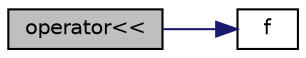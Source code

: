 digraph "operator&lt;&lt;"
{
  bgcolor="transparent";
  edge [fontname="Helvetica",fontsize="10",labelfontname="Helvetica",labelfontsize="10"];
  node [fontname="Helvetica",fontsize="10",shape=record];
  rankdir="LR";
  Node25220 [label="operator\<\<",height=0.2,width=0.4,color="black", fillcolor="grey75", style="filled", fontcolor="black"];
  Node25220 -> Node25221 [color="midnightblue",fontsize="10",style="solid",fontname="Helvetica"];
  Node25221 [label="f",height=0.2,width=0.4,color="black",URL="$a18335.html#a888be93833ac7a23170555c69c690288"];
}
